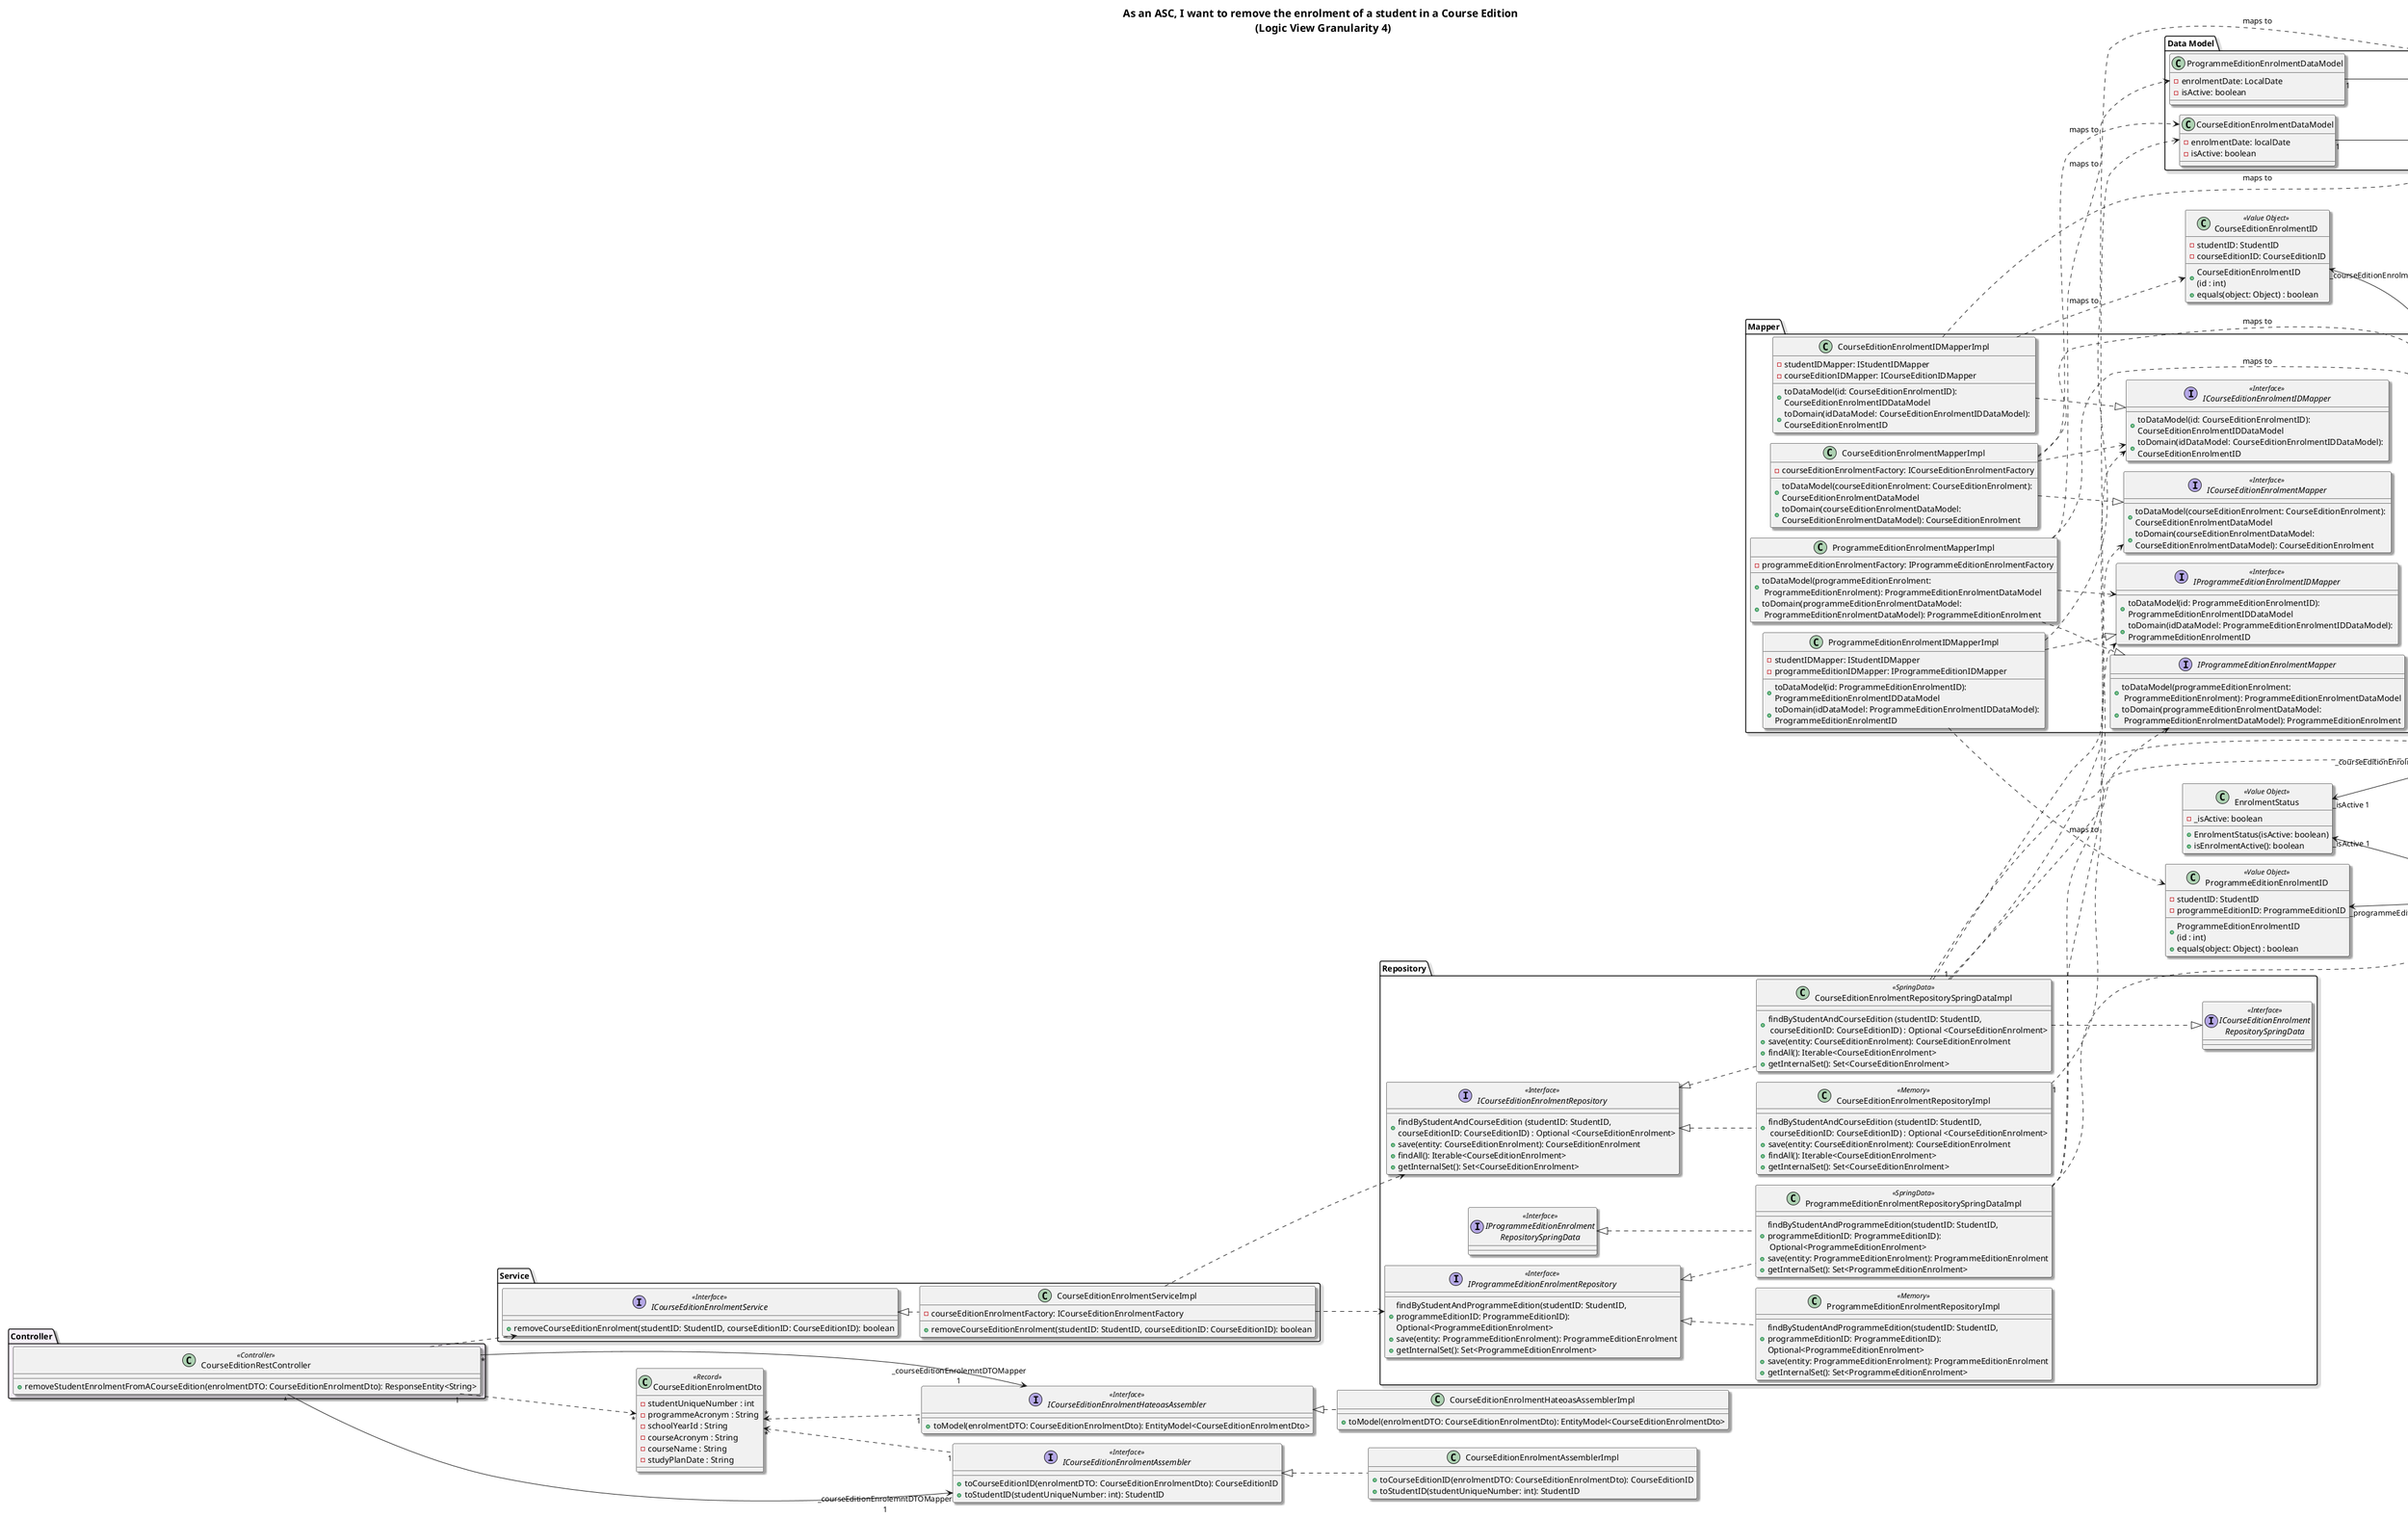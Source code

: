 @startuml
!pragma layout smetana
title As an ASC, I want to remove the enrolment of a student in a Course Edition \n (Logic View Granularity 4)
skinparam defaultTextAlignment center
skinparam shadowing true
skinparam titleFontSize 18
skinparam linetype ortho
skinparam LegendBackgroundColor white
skinparam LegendBorderColor white
skinparam classFontSize 14
skinparam shadowing true
skinparam rectangle {
  RoundCorner 20
}
skinparam classBorderColor Black
left to right direction

' ========== CONTROLLER LAYER ==========
package Controller #F5EEF8{
class CourseEditionRestController <<Controller>> {
    +removeStudentEnrolmentFromACourseEdition(enrolmentDTO: CourseEditionEnrolmentDto): ResponseEntity<String>
}
}


' ========== SERVICE LAYER ==========
package Service {
interface ICourseEditionEnrolmentService <<Interface>> {
    +removeCourseEditionEnrolment(studentID: StudentID, courseEditionID: CourseEditionID): boolean
}

class CourseEditionEnrolmentServiceImpl {
    -courseEditionEnrolmentFactory: ICourseEditionEnrolmentFactory
    +removeCourseEditionEnrolment(studentID: StudentID, courseEditionID: CourseEditionID): boolean
}
}



' ========== REPOSITORY LAYER ==========
package Repository {

interface ICourseEditionEnrolmentRepository <<Interface>> {
    +findByStudentAndCourseEdition (studentID: StudentID, \ncourseEditionID: CourseEditionID) : Optional <CourseEditionEnrolment>
    +save(entity: CourseEditionEnrolment): CourseEditionEnrolment
    +findAll(): Iterable<CourseEditionEnrolment>
    +getInternalSet(): Set<CourseEditionEnrolment>

}

class CourseEditionEnrolmentRepositoryImpl <<Memory>>{
    +findByStudentAndCourseEdition (studentID: StudentID,\n courseEditionID: CourseEditionID) : Optional <CourseEditionEnrolment>
    +save(entity: CourseEditionEnrolment): CourseEditionEnrolment
    +findAll(): Iterable<CourseEditionEnrolment>
    +getInternalSet(): Set<CourseEditionEnrolment>
}

class CourseEditionEnrolmentRepositorySpringDataImpl <<SpringData>> {
    +findByStudentAndCourseEdition (studentID: StudentID,\n courseEditionID: CourseEditionID) : Optional <CourseEditionEnrolment>
    +save(entity: CourseEditionEnrolment): CourseEditionEnrolment
    +findAll(): Iterable<CourseEditionEnrolment>
    +getInternalSet(): Set<CourseEditionEnrolment>
}

interface ICourseEditionEnrolment\nRepositorySpringData <<Interface>> {
}

interface IProgrammeEditionEnrolmentRepository <<Interface>> {
    +findByStudentAndProgrammeEdition(studentID: StudentID, \nprogrammeEditionID: ProgrammeEditionID): \nOptional<ProgrammeEditionEnrolment>
    +save(entity: ProgrammeEditionEnrolment): ProgrammeEditionEnrolment
    +getInternalSet(): Set<ProgrammeEditionEnrolment>
}

class ProgrammeEditionEnrolmentRepositoryImpl <<Memory>> {
    +findByStudentAndProgrammeEdition(studentID: StudentID, \nprogrammeEditionID: ProgrammeEditionID): \nOptional<ProgrammeEditionEnrolment>
    +save(entity: ProgrammeEditionEnrolment): ProgrammeEditionEnrolment
    +getInternalSet(): Set<ProgrammeEditionEnrolment>
}

class ProgrammeEditionEnrolmentRepositorySpringDataImpl <<SpringData>> {
    +findByStudentAndProgrammeEdition(studentID: StudentID, \nprogrammeEditionID: ProgrammeEditionID):\n Optional<ProgrammeEditionEnrolment>
    +save(entity: ProgrammeEditionEnrolment): ProgrammeEditionEnrolment
    +getInternalSet(): Set<ProgrammeEditionEnrolment>
}

interface IProgrammeEditionEnrolment\nRepositorySpringData <<Interface>> {
}

}



' ========== MAPPING LAYER ==========
package Mapper {
interface ICourseEditionEnrolmentMapper <<Interface>> {
    +toDataModel(courseEditionEnrolment: CourseEditionEnrolment): \nCourseEditionEnrolmentDataModel
    +toDomain(courseEditionEnrolmentDataModel: \nCourseEditionEnrolmentDataModel): CourseEditionEnrolment
}

class CourseEditionEnrolmentMapperImpl {
    -courseEditionEnrolmentFactory: ICourseEditionEnrolmentFactory
    +toDataModel(courseEditionEnrolment: CourseEditionEnrolment): \nCourseEditionEnrolmentDataModel
    +toDomain(courseEditionEnrolmentDataModel: \nCourseEditionEnrolmentDataModel): CourseEditionEnrolment
}

interface ICourseEditionEnrolmentIDMapper <<Interface>> {
    + toDataModel(id: CourseEditionEnrolmentID): \nCourseEditionEnrolmentIDDataModel
    + toDomain(idDataModel: CourseEditionEnrolmentIDDataModel): \nCourseEditionEnrolmentID
}

class CourseEditionEnrolmentIDMapperImpl {
    -studentIDMapper: IStudentIDMapper
    -courseEditionIDMapper: ICourseEditionIDMapper
    + toDataModel(id: CourseEditionEnrolmentID): \nCourseEditionEnrolmentIDDataModel
    + toDomain(idDataModel: CourseEditionEnrolmentIDDataModel): \nCourseEditionEnrolmentID
}

interface IProgrammeEditionEnrolmentMapper {
    + toDataModel(programmeEditionEnrolment:\n ProgrammeEditionEnrolment): ProgrammeEditionEnrolmentDataModel
    + toDomain(programmeEditionEnrolmentDataModel:\n ProgrammeEditionEnrolmentDataModel): ProgrammeEditionEnrolment
}

class ProgrammeEditionEnrolmentMapperImpl  {
    -programmeEditionEnrolmentFactory: IProgrammeEditionEnrolmentFactory
    + toDataModel(programmeEditionEnrolment:\n ProgrammeEditionEnrolment): ProgrammeEditionEnrolmentDataModel
    + toDomain(programmeEditionEnrolmentDataModel:\n ProgrammeEditionEnrolmentDataModel): ProgrammeEditionEnrolment
}

interface IProgrammeEditionEnrolmentIDMapper <<Interface>> {
    + toDataModel(id: ProgrammeEditionEnrolmentID): \nProgrammeEditionEnrolmentIDDataModel
    + toDomain(idDataModel: ProgrammeEditionEnrolmentIDDataModel): \nProgrammeEditionEnrolmentID
}

class ProgrammeEditionEnrolmentIDMapperImpl {
    -studentIDMapper: IStudentIDMapper
    -programmeEditionIDMapper: IProgrammeEditionIDMapper
    + toDataModel(id: ProgrammeEditionEnrolmentID): \nProgrammeEditionEnrolmentIDDataModel
    + toDomain(idDataModel: ProgrammeEditionEnrolmentIDDataModel): \nProgrammeEditionEnrolmentID
}
}


' ========== DATA MODEL ==========
package "Data Model" {
class CourseEditionEnrolmentDataModel {
    -enrolmentDate: localDate
    -isActive: boolean
}

class CourseEditionEnrolmentIDDataModel  {
    - studentID: int
    - courseEditionID: int
}

class ProgrammeEditionEnrolmentDataModel {
    -enrolmentDate: LocalDate
    -isActive: boolean
}

class ProgrammeEditionEnrolmentIDDataModel {
    -studentID: int
    -programmeEditionID: int
}

}


' ========== DOMAIN: ENROLMENT STATUS ==========
class EnrolmentStatus <<Value Object>>{
    -_isActive: boolean
    + EnrolmentStatus(isActive: boolean)
    + isEnrolmentActive(): boolean
    }

' ========== DOMAIN: COURSE ENROLMENT AGGREGATE ==========
package "CourseEditionEnrolment Aggregate" #LightYellow{
class CourseEditionEnrolment <<Root>> <<Entity>>{
    -enrolmentDate: Date <<VO>>
    +CourseEditionEnrolment(studentID: StudentID, \ncourseEditionID: CourseEditionID)
    +knowStudent(): StudentID
    +knowCourseEdition(): CourseEditionID
    +hasStudent(): boolean
    +isEnrolmentActive(): boolean
    +deactivateEnrolment(): void
}
}

class CourseEditionEnrolmentID <<Value Object>> {
    -studentID: StudentID
    -courseEditionID: CourseEditionID
    + CourseEditionEnrolmentID\n(id : int)
    + equals(object: Object) : boolean
}




' ========== DOMAIN: PROGRAMME ENROLMENT AGGREGATE ==========
package "ProgrammeEditionEnrolment Aggregate" #LightYellow{
class ProgrammeEditionEnrolment <<Root>> <<Entity>>{
    -enrolmentDate: Date <<VO>>
    +ProgrammeEditionEnrolment(studentID: StudentID, \nprogrammeEditionID: ProgrammeEditionID)
    +deactivateEnrolment(): void
    +hasSameStudent(): boolean
    +hasSameProgrammeEdition(): boolean

}
}

class ProgrammeEditionEnrolmentID <<Value Object>> {
    -studentID: StudentID
    -programmeEditionID: ProgrammeEditionID
    + ProgrammeEditionEnrolmentID\n(id : int)
    + equals(object: Object) : boolean
}

class CourseEditionEnrolmentAssemblerImpl {
  +toCourseEditionID(enrolmentDTO: CourseEditionEnrolmentDto): CourseEditionID
  +toStudentID(studentUniqueNumber: int): StudentID
}

class CourseEditionEnrolmentHateoasAssemblerImpl {
 +toModel(enrolmentDTO: CourseEditionEnrolmentDto): EntityModel<CourseEditionEnrolmentDto>
}

interface ICourseEditionEnrolmentAssembler <<Interface>> {
   +toCourseEditionID(enrolmentDTO: CourseEditionEnrolmentDto): CourseEditionID
   +toStudentID(studentUniqueNumber: int): StudentID
}


interface ICourseEditionEnrolmentHateoasAssembler <<Interface>> {
  +toModel(enrolmentDTO: CourseEditionEnrolmentDto): EntityModel<CourseEditionEnrolmentDto>
}

class CourseEditionEnrolmentDto <<Record>> {
    -studentUniqueNumber : int
    -programmeAcronym : String
    -schoolYearId : String
    -courseAcronym : String
    -courseName : String
    -studyPlanDate : String
}



' ========== RELATIONSHIPS ==========
CourseEditionRestController..> ICourseEditionEnrolmentService
ICourseEditionEnrolmentService <|.. CourseEditionEnrolmentServiceImpl

CourseEditionEnrolmentServiceImpl ..> ICourseEditionEnrolmentRepository
CourseEditionEnrolmentServiceImpl ..> IProgrammeEditionEnrolmentRepository

ICourseEditionEnrolmentRepository <|.. CourseEditionEnrolmentRepositoryImpl
ICourseEditionEnrolmentRepository <|.. CourseEditionEnrolmentRepositorySpringDataImpl
CourseEditionEnrolmentRepositorySpringDataImpl ..> CourseEditionEnrolmentDataModel
CourseEditionEnrolmentRepositorySpringDataImpl "1" ..> "*" CourseEditionEnrolment
CourseEditionEnrolmentRepositorySpringDataImpl ..> ICourseEditionEnrolmentMapper
CourseEditionEnrolmentRepositorySpringDataImpl ..> ICourseEditionEnrolmentIDMapper
CourseEditionEnrolmentMapperImpl ..> CourseEditionEnrolment : maps to
CourseEditionEnrolmentMapperImpl ..> CourseEditionEnrolmentDataModel : maps to
CourseEditionEnrolmentMapperImpl ..|> ICourseEditionEnrolmentMapper
CourseEditionEnrolmentIDMapperImpl ..|> ICourseEditionEnrolmentIDMapper
CourseEditionEnrolmentMapperImpl ..> ICourseEditionEnrolmentIDMapper
CourseEditionEnrolmentIDMapperImpl ..> CourseEditionEnrolmentID : maps to
CourseEditionEnrolmentIDMapperImpl ..> CourseEditionEnrolmentIDDataModel : maps to

ProgrammeEditionEnrolmentRepositorySpringDataImpl ..> IProgrammeEditionEnrolmentMapper
ProgrammeEditionEnrolmentRepositorySpringDataImpl ..> IProgrammeEditionEnrolmentIDMapper
ProgrammeEditionEnrolmentMapperImpl ..> ProgrammeEditionEnrolment : maps to
ProgrammeEditionEnrolmentMapperImpl ..> ProgrammeEditionEnrolmentDataModel : maps to
ProgrammeEditionEnrolmentMapperImpl ..|> IProgrammeEditionEnrolmentMapper
ProgrammeEditionEnrolmentIDMapperImpl ..|> IProgrammeEditionEnrolmentIDMapper
ProgrammeEditionEnrolmentMapperImpl ..> IProgrammeEditionEnrolmentIDMapper
ProgrammeEditionEnrolmentIDMapperImpl ..> ProgrammeEditionEnrolmentID : maps to
ProgrammeEditionEnrolmentIDMapperImpl ..> ProgrammeEditionEnrolmentIDDataModel : maps to

CourseEditionEnrolmentDataModel "1" --> "1" CourseEditionEnrolmentIDDataModel
ProgrammeEditionEnrolmentDataModel "1" --> "1" ProgrammeEditionEnrolmentIDDataModel
CourseEditionEnrolmentRepositorySpringDataImpl ..|> ICourseEditionEnrolment\nRepositorySpringData
IProgrammeEditionEnrolmentRepository <|.. ProgrammeEditionEnrolmentRepositoryImpl
IProgrammeEditionEnrolmentRepository <|.. ProgrammeEditionEnrolmentRepositorySpringDataImpl

IProgrammeEditionEnrolment\nRepositorySpringData <|.. ProgrammeEditionEnrolmentRepositorySpringDataImpl
ProgrammeEditionEnrolmentRepositorySpringDataImpl ..> ProgrammeEditionEnrolment

CourseEditionEnrolmentID "_courseEditionEnrolmentID 1" <-- "1" CourseEditionEnrolment
ProgrammeEditionEnrolmentID "_programmeEditionEnrolmentID 1" <-- "1" ProgrammeEditionEnrolment
CourseEditionEnrolmentRepositoryImpl "1"..> "_courseEditionEnrolments *" CourseEditionEnrolment
EnrolmentStatus "_isActive 1" <-- "1" CourseEditionEnrolment
EnrolmentStatus "_isActive 1" <-- "1" ProgrammeEditionEnrolment

ICourseEditionEnrolmentAssembler <|.. CourseEditionEnrolmentAssemblerImpl
ICourseEditionEnrolmentHateoasAssembler <|.. CourseEditionEnrolmentHateoasAssemblerImpl
CourseEditionRestController "*" ---> "_courseEditionEnrolemntDTOMapper\n1" ICourseEditionEnrolmentAssembler
CourseEditionRestController "*" ---> "_courseEditionEnrolemntDTOMapper\n1" ICourseEditionEnrolmentHateoasAssembler
CourseEditionRestController "1" ..> "*" CourseEditionEnrolmentDto

ICourseEditionEnrolmentAssembler "1" .u.> "*" CourseEditionEnrolmentDto
ICourseEditionEnrolmentHateoasAssembler "1" .u.> "*" CourseEditionEnrolmentDto
@enduml
